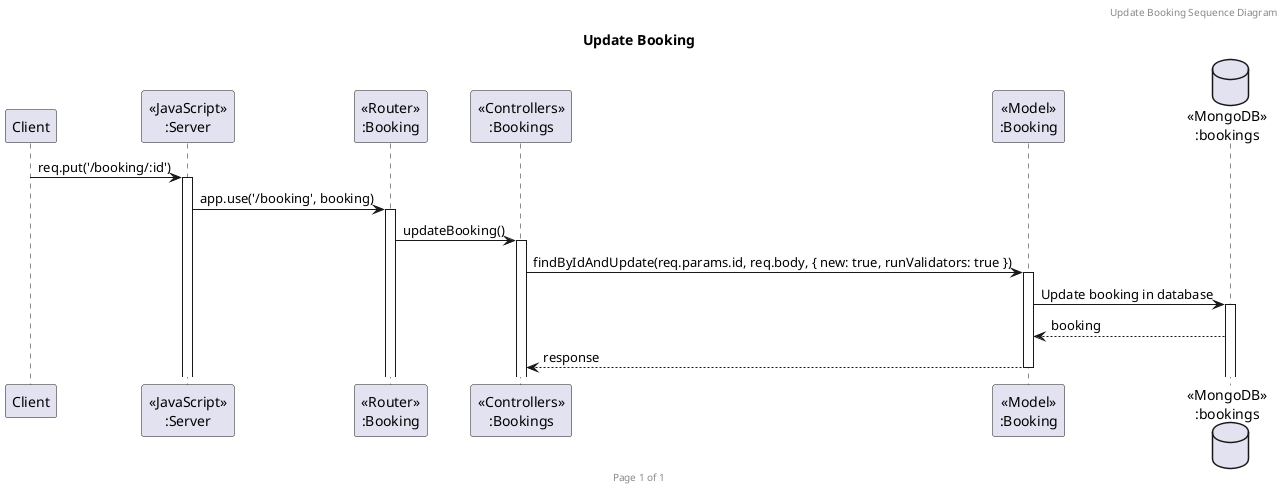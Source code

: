 @startuml Update Booking

header Update Booking Sequence Diagram
footer Page %page% of %lastpage%
title "Update Booking"

participant "Client" as client
participant "<<JavaScript>>\n:Server" as server
participant "<<Router>>\n:Booking" as routerBookings
participant "<<Controllers>>\n:Bookings" as controllersBookings
participant "<<Model>>\n:Booking" as modelBooking
database "<<MongoDB>>\n:bookings" as BookingsDatabase

client -> server ++:req.put('/booking/:id')
server -> routerBookings ++:app.use('/booking', booking)
routerBookings -> controllersBookings ++:updateBooking()
controllersBookings -> modelBooking ++:findByIdAndUpdate(req.params.id, req.body, { new: true, runValidators: true })
modelBooking -> BookingsDatabase ++: Update booking in database
BookingsDatabase --> modelBooking: booking
controllersBookings <-- modelBooking --: response

@enduml
